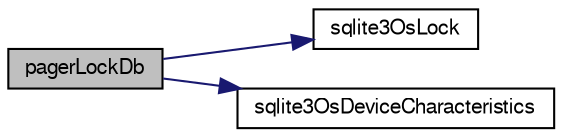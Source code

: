 digraph "pagerLockDb"
{
  edge [fontname="FreeSans",fontsize="10",labelfontname="FreeSans",labelfontsize="10"];
  node [fontname="FreeSans",fontsize="10",shape=record];
  rankdir="LR";
  Node201176 [label="pagerLockDb",height=0.2,width=0.4,color="black", fillcolor="grey75", style="filled", fontcolor="black"];
  Node201176 -> Node201177 [color="midnightblue",fontsize="10",style="solid",fontname="FreeSans"];
  Node201177 [label="sqlite3OsLock",height=0.2,width=0.4,color="black", fillcolor="white", style="filled",URL="$sqlite3_8c.html#ae224ca9067bc3e682180d0ecc1cd2206"];
  Node201176 -> Node201178 [color="midnightblue",fontsize="10",style="solid",fontname="FreeSans"];
  Node201178 [label="sqlite3OsDeviceCharacteristics",height=0.2,width=0.4,color="black", fillcolor="white", style="filled",URL="$sqlite3_8c.html#a251e030ce1bd2e552bc2dd66b1ac36d0"];
}
